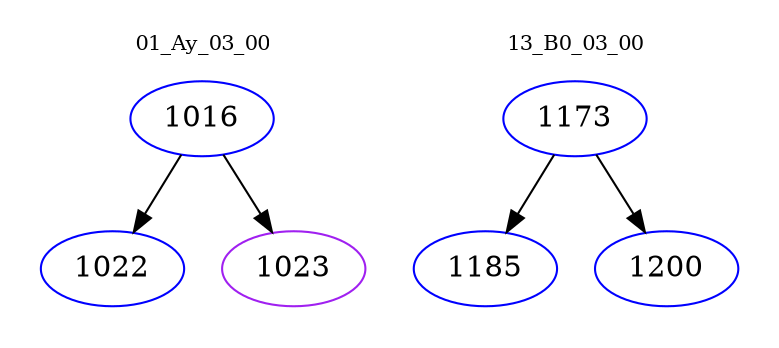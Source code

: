 digraph{
subgraph cluster_0 {
color = white
label = "01_Ay_03_00";
fontsize=10;
T0_1016 [label="1016", color="blue"]
T0_1016 -> T0_1022 [color="black"]
T0_1022 [label="1022", color="blue"]
T0_1016 -> T0_1023 [color="black"]
T0_1023 [label="1023", color="purple"]
}
subgraph cluster_1 {
color = white
label = "13_B0_03_00";
fontsize=10;
T1_1173 [label="1173", color="blue"]
T1_1173 -> T1_1185 [color="black"]
T1_1185 [label="1185", color="blue"]
T1_1173 -> T1_1200 [color="black"]
T1_1200 [label="1200", color="blue"]
}
}
